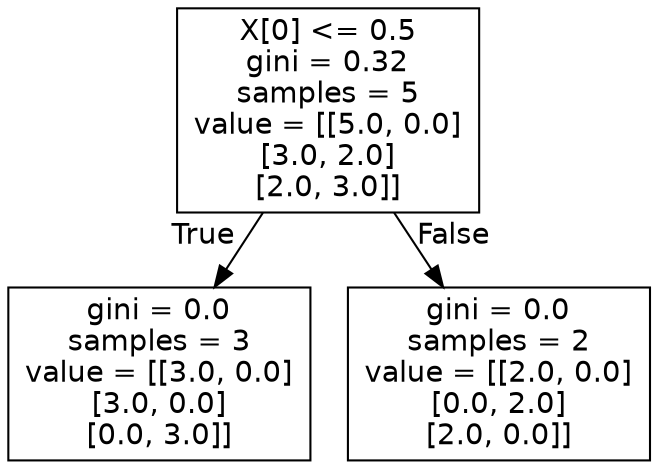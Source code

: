 digraph Tree {
node [shape=box, fontname="helvetica"] ;
edge [fontname="helvetica"] ;
0 [label="X[0] <= 0.5\ngini = 0.32\nsamples = 5\nvalue = [[5.0, 0.0]\n[3.0, 2.0]\n[2.0, 3.0]]"] ;
1 [label="gini = 0.0\nsamples = 3\nvalue = [[3.0, 0.0]\n[3.0, 0.0]\n[0.0, 3.0]]"] ;
0 -> 1 [labeldistance=2.5, labelangle=45, headlabel="True"] ;
2 [label="gini = 0.0\nsamples = 2\nvalue = [[2.0, 0.0]\n[0.0, 2.0]\n[2.0, 0.0]]"] ;
0 -> 2 [labeldistance=2.5, labelangle=-45, headlabel="False"] ;
}